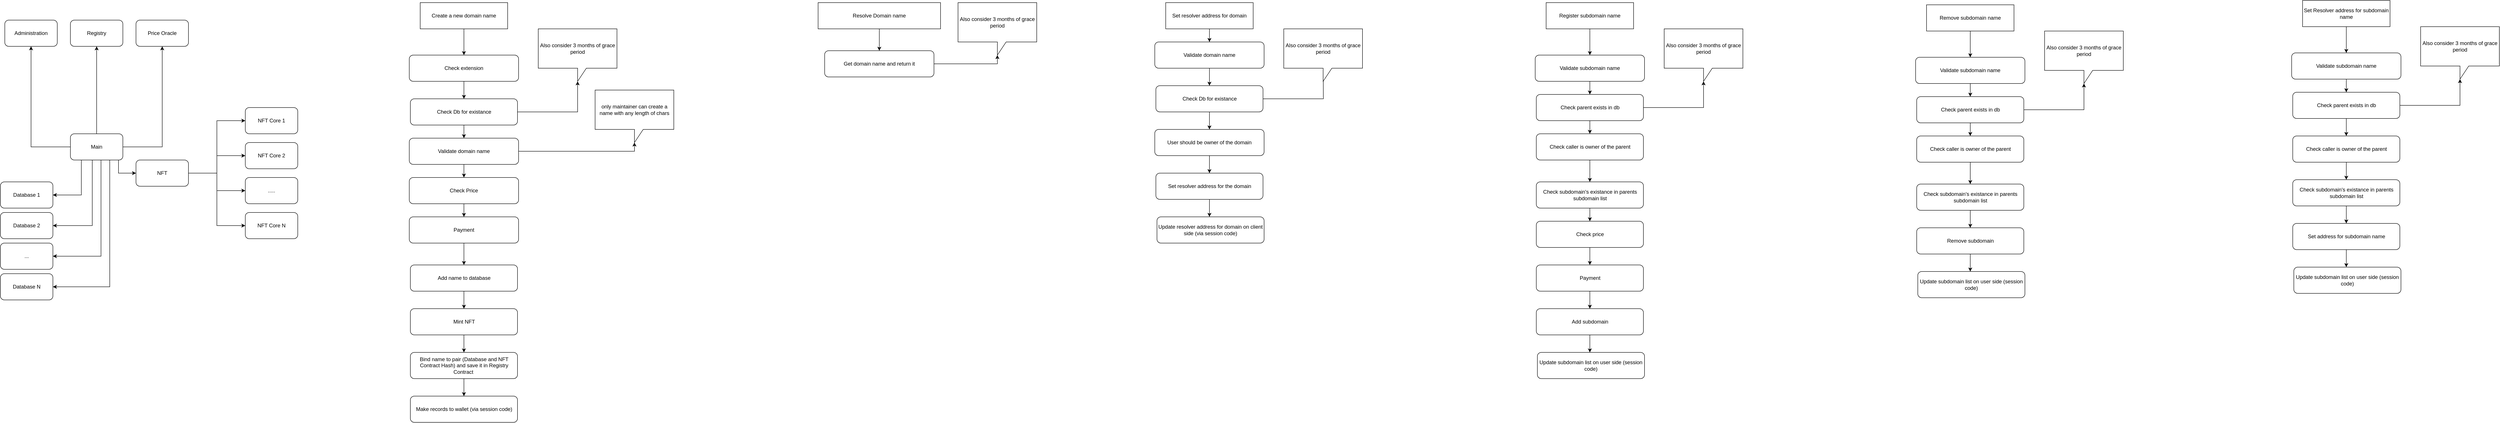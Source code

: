 <mxfile version="21.7.1" type="device" pages="2">
  <diagram name="Page-1" id="ZDlx_BOCfqC-OgIvJQGe">
    <mxGraphModel dx="1911" dy="1209" grid="1" gridSize="10" guides="1" tooltips="1" connect="1" arrows="1" fold="1" page="1" pageScale="1" pageWidth="850" pageHeight="1100" math="0" shadow="0">
      <root>
        <mxCell id="0" />
        <mxCell id="1" parent="0" />
        <mxCell id="IrMaHQru-9l19xx9z9nq-1" value="Administration" style="rounded=1;whiteSpace=wrap;html=1;" vertex="1" parent="1">
          <mxGeometry x="40" y="120" width="120" height="60" as="geometry" />
        </mxCell>
        <mxCell id="IrMaHQru-9l19xx9z9nq-3" value="Registry" style="rounded=1;whiteSpace=wrap;html=1;" vertex="1" parent="1">
          <mxGeometry x="190" y="120" width="120" height="60" as="geometry" />
        </mxCell>
        <mxCell id="IrMaHQru-9l19xx9z9nq-4" value="Database 1" style="rounded=1;whiteSpace=wrap;html=1;" vertex="1" parent="1">
          <mxGeometry x="30" y="490" width="120" height="60" as="geometry" />
        </mxCell>
        <mxCell id="IrMaHQru-9l19xx9z9nq-23" style="edgeStyle=orthogonalEdgeStyle;rounded=0;orthogonalLoop=1;jettySize=auto;html=1;entryX=0;entryY=0.5;entryDx=0;entryDy=0;" edge="1" parent="1" source="IrMaHQru-9l19xx9z9nq-5" target="IrMaHQru-9l19xx9z9nq-6">
          <mxGeometry relative="1" as="geometry" />
        </mxCell>
        <mxCell id="IrMaHQru-9l19xx9z9nq-24" style="edgeStyle=orthogonalEdgeStyle;rounded=0;orthogonalLoop=1;jettySize=auto;html=1;entryX=0;entryY=0.5;entryDx=0;entryDy=0;" edge="1" parent="1" source="IrMaHQru-9l19xx9z9nq-5" target="IrMaHQru-9l19xx9z9nq-20">
          <mxGeometry relative="1" as="geometry" />
        </mxCell>
        <mxCell id="IrMaHQru-9l19xx9z9nq-25" style="edgeStyle=orthogonalEdgeStyle;rounded=0;orthogonalLoop=1;jettySize=auto;html=1;entryX=0;entryY=0.5;entryDx=0;entryDy=0;" edge="1" parent="1" source="IrMaHQru-9l19xx9z9nq-5" target="IrMaHQru-9l19xx9z9nq-21">
          <mxGeometry relative="1" as="geometry" />
        </mxCell>
        <mxCell id="IrMaHQru-9l19xx9z9nq-26" style="edgeStyle=orthogonalEdgeStyle;rounded=0;orthogonalLoop=1;jettySize=auto;html=1;entryX=0;entryY=0.5;entryDx=0;entryDy=0;" edge="1" parent="1" source="IrMaHQru-9l19xx9z9nq-5" target="IrMaHQru-9l19xx9z9nq-22">
          <mxGeometry relative="1" as="geometry" />
        </mxCell>
        <mxCell id="IrMaHQru-9l19xx9z9nq-5" value="NFT" style="rounded=1;whiteSpace=wrap;html=1;" vertex="1" parent="1">
          <mxGeometry x="340" y="440" width="120" height="60" as="geometry" />
        </mxCell>
        <mxCell id="IrMaHQru-9l19xx9z9nq-6" value="NFT Core 1" style="rounded=1;whiteSpace=wrap;html=1;" vertex="1" parent="1">
          <mxGeometry x="590" y="320" width="120" height="60" as="geometry" />
        </mxCell>
        <mxCell id="IrMaHQru-9l19xx9z9nq-9" style="edgeStyle=orthogonalEdgeStyle;rounded=0;orthogonalLoop=1;jettySize=auto;html=1;entryX=0.5;entryY=1;entryDx=0;entryDy=0;" edge="1" parent="1" source="IrMaHQru-9l19xx9z9nq-7" target="IrMaHQru-9l19xx9z9nq-1">
          <mxGeometry relative="1" as="geometry">
            <Array as="points">
              <mxPoint x="100" y="410" />
            </Array>
          </mxGeometry>
        </mxCell>
        <mxCell id="IrMaHQru-9l19xx9z9nq-10" style="edgeStyle=orthogonalEdgeStyle;rounded=0;orthogonalLoop=1;jettySize=auto;html=1;entryX=0.5;entryY=1;entryDx=0;entryDy=0;" edge="1" parent="1" source="IrMaHQru-9l19xx9z9nq-7" target="IrMaHQru-9l19xx9z9nq-3">
          <mxGeometry relative="1" as="geometry" />
        </mxCell>
        <mxCell id="IrMaHQru-9l19xx9z9nq-11" style="edgeStyle=orthogonalEdgeStyle;rounded=0;orthogonalLoop=1;jettySize=auto;html=1;entryX=0.5;entryY=1;entryDx=0;entryDy=0;" edge="1" parent="1" source="IrMaHQru-9l19xx9z9nq-7" target="IrMaHQru-9l19xx9z9nq-8">
          <mxGeometry relative="1" as="geometry" />
        </mxCell>
        <mxCell id="IrMaHQru-9l19xx9z9nq-15" style="edgeStyle=orthogonalEdgeStyle;rounded=0;orthogonalLoop=1;jettySize=auto;html=1;entryX=1;entryY=0.5;entryDx=0;entryDy=0;" edge="1" parent="1" target="IrMaHQru-9l19xx9z9nq-4">
          <mxGeometry relative="1" as="geometry">
            <mxPoint x="280" y="430" as="sourcePoint" />
            <mxPoint x="240" y="540" as="targetPoint" />
          </mxGeometry>
        </mxCell>
        <mxCell id="IrMaHQru-9l19xx9z9nq-16" style="edgeStyle=orthogonalEdgeStyle;rounded=0;orthogonalLoop=1;jettySize=auto;html=1;entryX=1;entryY=0.5;entryDx=0;entryDy=0;" edge="1" parent="1" source="IrMaHQru-9l19xx9z9nq-7" target="IrMaHQru-9l19xx9z9nq-12">
          <mxGeometry relative="1" as="geometry">
            <mxPoint x="250" y="630" as="targetPoint" />
            <Array as="points">
              <mxPoint x="240" y="590" />
            </Array>
          </mxGeometry>
        </mxCell>
        <mxCell id="IrMaHQru-9l19xx9z9nq-17" style="edgeStyle=orthogonalEdgeStyle;rounded=0;orthogonalLoop=1;jettySize=auto;html=1;entryX=1;entryY=0.5;entryDx=0;entryDy=0;" edge="1" parent="1" source="IrMaHQru-9l19xx9z9nq-7" target="IrMaHQru-9l19xx9z9nq-14">
          <mxGeometry relative="1" as="geometry">
            <Array as="points">
              <mxPoint x="260" y="660" />
            </Array>
          </mxGeometry>
        </mxCell>
        <mxCell id="IrMaHQru-9l19xx9z9nq-18" style="edgeStyle=orthogonalEdgeStyle;rounded=0;orthogonalLoop=1;jettySize=auto;html=1;exitX=0.75;exitY=1;exitDx=0;exitDy=0;entryX=1;entryY=0.5;entryDx=0;entryDy=0;" edge="1" parent="1" source="IrMaHQru-9l19xx9z9nq-7" target="IrMaHQru-9l19xx9z9nq-13">
          <mxGeometry relative="1" as="geometry" />
        </mxCell>
        <mxCell id="IrMaHQru-9l19xx9z9nq-19" style="edgeStyle=orthogonalEdgeStyle;rounded=0;orthogonalLoop=1;jettySize=auto;html=1;entryX=0;entryY=0.5;entryDx=0;entryDy=0;" edge="1" parent="1" source="IrMaHQru-9l19xx9z9nq-7" target="IrMaHQru-9l19xx9z9nq-5">
          <mxGeometry relative="1" as="geometry">
            <Array as="points">
              <mxPoint x="300" y="470" />
            </Array>
          </mxGeometry>
        </mxCell>
        <mxCell id="IrMaHQru-9l19xx9z9nq-7" value="Main" style="rounded=1;whiteSpace=wrap;html=1;" vertex="1" parent="1">
          <mxGeometry x="190" y="380" width="120" height="60" as="geometry" />
        </mxCell>
        <mxCell id="IrMaHQru-9l19xx9z9nq-8" value="Price Oracle" style="rounded=1;whiteSpace=wrap;html=1;" vertex="1" parent="1">
          <mxGeometry x="340" y="120" width="120" height="60" as="geometry" />
        </mxCell>
        <mxCell id="IrMaHQru-9l19xx9z9nq-12" value="Database 2" style="rounded=1;whiteSpace=wrap;html=1;" vertex="1" parent="1">
          <mxGeometry x="30" y="560" width="120" height="60" as="geometry" />
        </mxCell>
        <mxCell id="IrMaHQru-9l19xx9z9nq-13" value="Database N" style="rounded=1;whiteSpace=wrap;html=1;" vertex="1" parent="1">
          <mxGeometry x="30" y="700" width="120" height="60" as="geometry" />
        </mxCell>
        <mxCell id="IrMaHQru-9l19xx9z9nq-14" value="..." style="rounded=1;whiteSpace=wrap;html=1;" vertex="1" parent="1">
          <mxGeometry x="30" y="630" width="120" height="60" as="geometry" />
        </mxCell>
        <mxCell id="IrMaHQru-9l19xx9z9nq-20" value="NFT Core 2" style="rounded=1;whiteSpace=wrap;html=1;" vertex="1" parent="1">
          <mxGeometry x="590" y="400" width="120" height="60" as="geometry" />
        </mxCell>
        <mxCell id="IrMaHQru-9l19xx9z9nq-21" value="....." style="rounded=1;whiteSpace=wrap;html=1;" vertex="1" parent="1">
          <mxGeometry x="590" y="480" width="120" height="60" as="geometry" />
        </mxCell>
        <mxCell id="IrMaHQru-9l19xx9z9nq-22" value="NFT Core N" style="rounded=1;whiteSpace=wrap;html=1;" vertex="1" parent="1">
          <mxGeometry x="590" y="560" width="120" height="60" as="geometry" />
        </mxCell>
        <mxCell id="IrMaHQru-9l19xx9z9nq-33" style="edgeStyle=orthogonalEdgeStyle;rounded=0;orthogonalLoop=1;jettySize=auto;html=1;entryX=0.5;entryY=0;entryDx=0;entryDy=0;" edge="1" parent="1" source="IrMaHQru-9l19xx9z9nq-27" target="IrMaHQru-9l19xx9z9nq-28">
          <mxGeometry relative="1" as="geometry" />
        </mxCell>
        <mxCell id="IrMaHQru-9l19xx9z9nq-27" value="Create a new domain name&lt;br&gt;" style="rounded=0;whiteSpace=wrap;html=1;" vertex="1" parent="1">
          <mxGeometry x="990" y="80" width="200" height="60" as="geometry" />
        </mxCell>
        <mxCell id="IrMaHQru-9l19xx9z9nq-34" style="edgeStyle=orthogonalEdgeStyle;rounded=0;orthogonalLoop=1;jettySize=auto;html=1;entryX=0.5;entryY=0;entryDx=0;entryDy=0;" edge="1" parent="1" source="IrMaHQru-9l19xx9z9nq-28" target="IrMaHQru-9l19xx9z9nq-36">
          <mxGeometry relative="1" as="geometry" />
        </mxCell>
        <mxCell id="IrMaHQru-9l19xx9z9nq-28" value="Check extension" style="rounded=1;whiteSpace=wrap;html=1;" vertex="1" parent="1">
          <mxGeometry x="965" y="200" width="250" height="60" as="geometry" />
        </mxCell>
        <mxCell id="IrMaHQru-9l19xx9z9nq-31" style="edgeStyle=orthogonalEdgeStyle;rounded=0;orthogonalLoop=1;jettySize=auto;html=1;entryX=0;entryY=0;entryDx=90;entryDy=120;entryPerimeter=0;" edge="1" parent="1" source="IrMaHQru-9l19xx9z9nq-29" target="IrMaHQru-9l19xx9z9nq-30">
          <mxGeometry relative="1" as="geometry" />
        </mxCell>
        <mxCell id="IrMaHQru-9l19xx9z9nq-126" style="edgeStyle=orthogonalEdgeStyle;rounded=0;orthogonalLoop=1;jettySize=auto;html=1;entryX=0.5;entryY=0;entryDx=0;entryDy=0;" edge="1" parent="1" source="IrMaHQru-9l19xx9z9nq-29" target="IrMaHQru-9l19xx9z9nq-125">
          <mxGeometry relative="1" as="geometry" />
        </mxCell>
        <mxCell id="IrMaHQru-9l19xx9z9nq-29" value="Validate domain name" style="rounded=1;whiteSpace=wrap;html=1;" vertex="1" parent="1">
          <mxGeometry x="965" y="390" width="250" height="60" as="geometry" />
        </mxCell>
        <mxCell id="IrMaHQru-9l19xx9z9nq-30" value="only maintainer can create a name with any length of chars" style="shape=callout;whiteSpace=wrap;html=1;perimeter=calloutPerimeter;" vertex="1" parent="1">
          <mxGeometry x="1390" y="280" width="180" height="120" as="geometry" />
        </mxCell>
        <mxCell id="IrMaHQru-9l19xx9z9nq-42" style="edgeStyle=orthogonalEdgeStyle;rounded=0;orthogonalLoop=1;jettySize=auto;html=1;entryX=0.5;entryY=0;entryDx=0;entryDy=0;" edge="1" parent="1" source="IrMaHQru-9l19xx9z9nq-35" target="IrMaHQru-9l19xx9z9nq-41">
          <mxGeometry relative="1" as="geometry" />
        </mxCell>
        <mxCell id="IrMaHQru-9l19xx9z9nq-35" value="Add name to database" style="rounded=1;whiteSpace=wrap;html=1;" vertex="1" parent="1">
          <mxGeometry x="967.5" y="680" width="245" height="60" as="geometry" />
        </mxCell>
        <mxCell id="IrMaHQru-9l19xx9z9nq-38" style="edgeStyle=orthogonalEdgeStyle;rounded=0;orthogonalLoop=1;jettySize=auto;html=1;exitX=1;exitY=0.5;exitDx=0;exitDy=0;entryX=0;entryY=0;entryDx=90;entryDy=120;entryPerimeter=0;" edge="1" parent="1" source="IrMaHQru-9l19xx9z9nq-36" target="IrMaHQru-9l19xx9z9nq-37">
          <mxGeometry relative="1" as="geometry" />
        </mxCell>
        <mxCell id="IrMaHQru-9l19xx9z9nq-39" style="edgeStyle=orthogonalEdgeStyle;rounded=0;orthogonalLoop=1;jettySize=auto;html=1;entryX=0.5;entryY=0;entryDx=0;entryDy=0;" edge="1" parent="1" source="IrMaHQru-9l19xx9z9nq-36" target="IrMaHQru-9l19xx9z9nq-29">
          <mxGeometry relative="1" as="geometry" />
        </mxCell>
        <mxCell id="IrMaHQru-9l19xx9z9nq-36" value="Check Db for existance" style="rounded=1;whiteSpace=wrap;html=1;" vertex="1" parent="1">
          <mxGeometry x="967.5" y="300" width="245" height="60" as="geometry" />
        </mxCell>
        <mxCell id="IrMaHQru-9l19xx9z9nq-37" value="Also consider 3 months of grace period" style="shape=callout;whiteSpace=wrap;html=1;perimeter=calloutPerimeter;" vertex="1" parent="1">
          <mxGeometry x="1260" y="140" width="180" height="120" as="geometry" />
        </mxCell>
        <mxCell id="IrMaHQru-9l19xx9z9nq-44" style="edgeStyle=orthogonalEdgeStyle;rounded=0;orthogonalLoop=1;jettySize=auto;html=1;entryX=0.5;entryY=0;entryDx=0;entryDy=0;" edge="1" parent="1" source="IrMaHQru-9l19xx9z9nq-41" target="IrMaHQru-9l19xx9z9nq-43">
          <mxGeometry relative="1" as="geometry" />
        </mxCell>
        <mxCell id="IrMaHQru-9l19xx9z9nq-41" value="Mint NFT" style="rounded=1;whiteSpace=wrap;html=1;" vertex="1" parent="1">
          <mxGeometry x="967.5" y="780" width="245" height="60" as="geometry" />
        </mxCell>
        <mxCell id="IrMaHQru-9l19xx9z9nq-46" style="edgeStyle=orthogonalEdgeStyle;rounded=0;orthogonalLoop=1;jettySize=auto;html=1;entryX=0.5;entryY=0;entryDx=0;entryDy=0;" edge="1" parent="1" source="IrMaHQru-9l19xx9z9nq-43" target="IrMaHQru-9l19xx9z9nq-45">
          <mxGeometry relative="1" as="geometry" />
        </mxCell>
        <mxCell id="IrMaHQru-9l19xx9z9nq-43" value="Bind name to pair (Database and NFT Contract Hash) and save it in Registry Contract&amp;nbsp;" style="rounded=1;whiteSpace=wrap;html=1;" vertex="1" parent="1">
          <mxGeometry x="967.5" y="880" width="245" height="60" as="geometry" />
        </mxCell>
        <mxCell id="IrMaHQru-9l19xx9z9nq-45" value="Make records to wallet (via session code)" style="rounded=1;whiteSpace=wrap;html=1;" vertex="1" parent="1">
          <mxGeometry x="967.5" y="980" width="245" height="60" as="geometry" />
        </mxCell>
        <mxCell id="IrMaHQru-9l19xx9z9nq-49" style="edgeStyle=orthogonalEdgeStyle;rounded=0;orthogonalLoop=1;jettySize=auto;html=1;" edge="1" parent="1" source="IrMaHQru-9l19xx9z9nq-47" target="IrMaHQru-9l19xx9z9nq-48">
          <mxGeometry relative="1" as="geometry" />
        </mxCell>
        <mxCell id="IrMaHQru-9l19xx9z9nq-47" value="Resolve Domain name" style="rounded=0;whiteSpace=wrap;html=1;" vertex="1" parent="1">
          <mxGeometry x="1900" y="80" width="280" height="60" as="geometry" />
        </mxCell>
        <mxCell id="IrMaHQru-9l19xx9z9nq-51" style="edgeStyle=orthogonalEdgeStyle;rounded=0;orthogonalLoop=1;jettySize=auto;html=1;exitX=1;exitY=0.5;exitDx=0;exitDy=0;entryX=0;entryY=0;entryDx=90;entryDy=120;entryPerimeter=0;" edge="1" parent="1" source="IrMaHQru-9l19xx9z9nq-48" target="IrMaHQru-9l19xx9z9nq-50">
          <mxGeometry relative="1" as="geometry" />
        </mxCell>
        <mxCell id="IrMaHQru-9l19xx9z9nq-48" value="Get domain name and return it" style="rounded=1;whiteSpace=wrap;html=1;" vertex="1" parent="1">
          <mxGeometry x="1915" y="190" width="250" height="60" as="geometry" />
        </mxCell>
        <mxCell id="IrMaHQru-9l19xx9z9nq-50" value="Also consider 3 months of grace period" style="shape=callout;whiteSpace=wrap;html=1;perimeter=calloutPerimeter;" vertex="1" parent="1">
          <mxGeometry x="2220" y="80" width="180" height="120" as="geometry" />
        </mxCell>
        <mxCell id="IrMaHQru-9l19xx9z9nq-85" style="edgeStyle=orthogonalEdgeStyle;rounded=0;orthogonalLoop=1;jettySize=auto;html=1;" edge="1" parent="1" source="IrMaHQru-9l19xx9z9nq-53" target="IrMaHQru-9l19xx9z9nq-55">
          <mxGeometry relative="1" as="geometry" />
        </mxCell>
        <mxCell id="IrMaHQru-9l19xx9z9nq-53" value="Set resolver address for domain" style="rounded=0;whiteSpace=wrap;html=1;" vertex="1" parent="1">
          <mxGeometry x="2695" y="80" width="200" height="60" as="geometry" />
        </mxCell>
        <mxCell id="IrMaHQru-9l19xx9z9nq-54" style="edgeStyle=orthogonalEdgeStyle;rounded=0;orthogonalLoop=1;jettySize=auto;html=1;entryX=0.5;entryY=0;entryDx=0;entryDy=0;" edge="1" parent="1" source="IrMaHQru-9l19xx9z9nq-55" target="IrMaHQru-9l19xx9z9nq-64">
          <mxGeometry relative="1" as="geometry" />
        </mxCell>
        <mxCell id="IrMaHQru-9l19xx9z9nq-55" value="Validate domain name" style="rounded=1;whiteSpace=wrap;html=1;" vertex="1" parent="1">
          <mxGeometry x="2670" y="170" width="250" height="60" as="geometry" />
        </mxCell>
        <mxCell id="IrMaHQru-9l19xx9z9nq-60" style="edgeStyle=orthogonalEdgeStyle;rounded=0;orthogonalLoop=1;jettySize=auto;html=1;entryX=0.5;entryY=0;entryDx=0;entryDy=0;" edge="1" parent="1" source="IrMaHQru-9l19xx9z9nq-61">
          <mxGeometry relative="1" as="geometry">
            <mxPoint x="2795" y="570" as="targetPoint" />
          </mxGeometry>
        </mxCell>
        <mxCell id="IrMaHQru-9l19xx9z9nq-61" value="Set resolver address for the domain" style="rounded=1;whiteSpace=wrap;html=1;" vertex="1" parent="1">
          <mxGeometry x="2672.5" y="470" width="245" height="60" as="geometry" />
        </mxCell>
        <mxCell id="IrMaHQru-9l19xx9z9nq-62" style="edgeStyle=orthogonalEdgeStyle;rounded=0;orthogonalLoop=1;jettySize=auto;html=1;exitX=1;exitY=0.5;exitDx=0;exitDy=0;entryX=0;entryY=0;entryDx=90;entryDy=120;entryPerimeter=0;" edge="1" parent="1" source="IrMaHQru-9l19xx9z9nq-64">
          <mxGeometry relative="1" as="geometry">
            <mxPoint x="3055" y="150" as="targetPoint" />
          </mxGeometry>
        </mxCell>
        <mxCell id="IrMaHQru-9l19xx9z9nq-86" style="edgeStyle=orthogonalEdgeStyle;rounded=0;orthogonalLoop=1;jettySize=auto;html=1;entryX=0.5;entryY=0;entryDx=0;entryDy=0;" edge="1" parent="1" source="IrMaHQru-9l19xx9z9nq-64" target="IrMaHQru-9l19xx9z9nq-82">
          <mxGeometry relative="1" as="geometry" />
        </mxCell>
        <mxCell id="IrMaHQru-9l19xx9z9nq-64" value="Check Db for existance" style="rounded=1;whiteSpace=wrap;html=1;" vertex="1" parent="1">
          <mxGeometry x="2672.5" y="270" width="245" height="60" as="geometry" />
        </mxCell>
        <mxCell id="IrMaHQru-9l19xx9z9nq-65" value="Also consider 3 months of grace period" style="shape=callout;whiteSpace=wrap;html=1;perimeter=calloutPerimeter;" vertex="1" parent="1">
          <mxGeometry x="2965" y="140" width="180" height="120" as="geometry" />
        </mxCell>
        <mxCell id="IrMaHQru-9l19xx9z9nq-70" value="Update resolver address for domain on client side (via session code)" style="rounded=1;whiteSpace=wrap;html=1;" vertex="1" parent="1">
          <mxGeometry x="2675" y="570" width="245" height="60" as="geometry" />
        </mxCell>
        <mxCell id="IrMaHQru-9l19xx9z9nq-71" style="edgeStyle=orthogonalEdgeStyle;rounded=0;orthogonalLoop=1;jettySize=auto;html=1;entryX=0.5;entryY=0;entryDx=0;entryDy=0;" edge="1" parent="1" source="IrMaHQru-9l19xx9z9nq-72" target="IrMaHQru-9l19xx9z9nq-74">
          <mxGeometry relative="1" as="geometry" />
        </mxCell>
        <mxCell id="IrMaHQru-9l19xx9z9nq-72" value="Register subdomain name" style="rounded=0;whiteSpace=wrap;html=1;" vertex="1" parent="1">
          <mxGeometry x="3565" y="80" width="200" height="60" as="geometry" />
        </mxCell>
        <mxCell id="IrMaHQru-9l19xx9z9nq-92" style="edgeStyle=orthogonalEdgeStyle;rounded=0;orthogonalLoop=1;jettySize=auto;html=1;entryX=0.5;entryY=0;entryDx=0;entryDy=0;" edge="1" parent="1" source="IrMaHQru-9l19xx9z9nq-74" target="IrMaHQru-9l19xx9z9nq-91">
          <mxGeometry relative="1" as="geometry" />
        </mxCell>
        <mxCell id="IrMaHQru-9l19xx9z9nq-74" value="Validate subdomain name" style="rounded=1;whiteSpace=wrap;html=1;" vertex="1" parent="1">
          <mxGeometry x="3540" y="200" width="250" height="60" as="geometry" />
        </mxCell>
        <mxCell id="IrMaHQru-9l19xx9z9nq-75" style="edgeStyle=orthogonalEdgeStyle;rounded=0;orthogonalLoop=1;jettySize=auto;html=1;entryX=0.5;entryY=0;entryDx=0;entryDy=0;" edge="1" parent="1" source="IrMaHQru-9l19xx9z9nq-76">
          <mxGeometry relative="1" as="geometry">
            <mxPoint x="3665" y="880" as="targetPoint" />
          </mxGeometry>
        </mxCell>
        <mxCell id="IrMaHQru-9l19xx9z9nq-76" value="Add subdomain" style="rounded=1;whiteSpace=wrap;html=1;" vertex="1" parent="1">
          <mxGeometry x="3542.5" y="780" width="245" height="60" as="geometry" />
        </mxCell>
        <mxCell id="IrMaHQru-9l19xx9z9nq-89" style="edgeStyle=orthogonalEdgeStyle;rounded=0;orthogonalLoop=1;jettySize=auto;html=1;entryX=0.5;entryY=0;entryDx=0;entryDy=0;" edge="1" parent="1" source="IrMaHQru-9l19xx9z9nq-79" target="IrMaHQru-9l19xx9z9nq-88">
          <mxGeometry relative="1" as="geometry" />
        </mxCell>
        <mxCell id="IrMaHQru-9l19xx9z9nq-79" value="Check caller is owner of the parent" style="rounded=1;whiteSpace=wrap;html=1;" vertex="1" parent="1">
          <mxGeometry x="3542.5" y="380" width="245" height="60" as="geometry" />
        </mxCell>
        <mxCell id="IrMaHQru-9l19xx9z9nq-80" value="Also consider 3 months of grace period" style="shape=callout;whiteSpace=wrap;html=1;perimeter=calloutPerimeter;" vertex="1" parent="1">
          <mxGeometry x="3835" y="140" width="180" height="120" as="geometry" />
        </mxCell>
        <mxCell id="IrMaHQru-9l19xx9z9nq-81" value="Update subdomain list on user side (session code)" style="rounded=1;whiteSpace=wrap;html=1;" vertex="1" parent="1">
          <mxGeometry x="3545" y="880" width="245" height="60" as="geometry" />
        </mxCell>
        <mxCell id="IrMaHQru-9l19xx9z9nq-87" style="edgeStyle=orthogonalEdgeStyle;rounded=0;orthogonalLoop=1;jettySize=auto;html=1;entryX=0.5;entryY=0;entryDx=0;entryDy=0;" edge="1" parent="1" source="IrMaHQru-9l19xx9z9nq-82" target="IrMaHQru-9l19xx9z9nq-61">
          <mxGeometry relative="1" as="geometry" />
        </mxCell>
        <mxCell id="IrMaHQru-9l19xx9z9nq-82" value="User should be owner of the domain" style="rounded=1;whiteSpace=wrap;html=1;" vertex="1" parent="1">
          <mxGeometry x="2670" y="370" width="250" height="60" as="geometry" />
        </mxCell>
        <mxCell id="IrMaHQru-9l19xx9z9nq-132" style="edgeStyle=orthogonalEdgeStyle;rounded=0;orthogonalLoop=1;jettySize=auto;html=1;" edge="1" parent="1" source="IrMaHQru-9l19xx9z9nq-88" target="IrMaHQru-9l19xx9z9nq-130">
          <mxGeometry relative="1" as="geometry" />
        </mxCell>
        <mxCell id="IrMaHQru-9l19xx9z9nq-88" value="Check subdomain&#39;s existance in parents subdomain list" style="rounded=1;whiteSpace=wrap;html=1;" vertex="1" parent="1">
          <mxGeometry x="3542.5" y="490" width="245" height="60" as="geometry" />
        </mxCell>
        <mxCell id="IrMaHQru-9l19xx9z9nq-93" style="edgeStyle=orthogonalEdgeStyle;rounded=0;orthogonalLoop=1;jettySize=auto;html=1;entryX=0.5;entryY=0;entryDx=0;entryDy=0;" edge="1" parent="1" source="IrMaHQru-9l19xx9z9nq-91" target="IrMaHQru-9l19xx9z9nq-79">
          <mxGeometry relative="1" as="geometry" />
        </mxCell>
        <mxCell id="IrMaHQru-9l19xx9z9nq-94" style="edgeStyle=orthogonalEdgeStyle;rounded=0;orthogonalLoop=1;jettySize=auto;html=1;entryX=0;entryY=0;entryDx=90;entryDy=120;entryPerimeter=0;" edge="1" parent="1" source="IrMaHQru-9l19xx9z9nq-91" target="IrMaHQru-9l19xx9z9nq-80">
          <mxGeometry relative="1" as="geometry" />
        </mxCell>
        <mxCell id="IrMaHQru-9l19xx9z9nq-91" value="Check parent exists in db" style="rounded=1;whiteSpace=wrap;html=1;" vertex="1" parent="1">
          <mxGeometry x="3542.5" y="290" width="245" height="60" as="geometry" />
        </mxCell>
        <mxCell id="IrMaHQru-9l19xx9z9nq-95" style="edgeStyle=orthogonalEdgeStyle;rounded=0;orthogonalLoop=1;jettySize=auto;html=1;entryX=0.5;entryY=0;entryDx=0;entryDy=0;" edge="1" parent="1" source="IrMaHQru-9l19xx9z9nq-96" target="IrMaHQru-9l19xx9z9nq-98">
          <mxGeometry relative="1" as="geometry" />
        </mxCell>
        <mxCell id="IrMaHQru-9l19xx9z9nq-96" value="Remove subdomain name" style="rounded=0;whiteSpace=wrap;html=1;" vertex="1" parent="1">
          <mxGeometry x="4435" y="85" width="200" height="60" as="geometry" />
        </mxCell>
        <mxCell id="IrMaHQru-9l19xx9z9nq-97" style="edgeStyle=orthogonalEdgeStyle;rounded=0;orthogonalLoop=1;jettySize=auto;html=1;entryX=0.5;entryY=0;entryDx=0;entryDy=0;" edge="1" parent="1" source="IrMaHQru-9l19xx9z9nq-98" target="IrMaHQru-9l19xx9z9nq-109">
          <mxGeometry relative="1" as="geometry" />
        </mxCell>
        <mxCell id="IrMaHQru-9l19xx9z9nq-98" value="Validate subdomain name" style="rounded=1;whiteSpace=wrap;html=1;" vertex="1" parent="1">
          <mxGeometry x="4410" y="205" width="250" height="60" as="geometry" />
        </mxCell>
        <mxCell id="IrMaHQru-9l19xx9z9nq-99" style="edgeStyle=orthogonalEdgeStyle;rounded=0;orthogonalLoop=1;jettySize=auto;html=1;entryX=0.5;entryY=0;entryDx=0;entryDy=0;" edge="1" parent="1" source="IrMaHQru-9l19xx9z9nq-100">
          <mxGeometry relative="1" as="geometry">
            <mxPoint x="4535" y="695" as="targetPoint" />
          </mxGeometry>
        </mxCell>
        <mxCell id="IrMaHQru-9l19xx9z9nq-100" value="Remove subdomain" style="rounded=1;whiteSpace=wrap;html=1;" vertex="1" parent="1">
          <mxGeometry x="4412.5" y="595" width="245" height="60" as="geometry" />
        </mxCell>
        <mxCell id="IrMaHQru-9l19xx9z9nq-101" style="edgeStyle=orthogonalEdgeStyle;rounded=0;orthogonalLoop=1;jettySize=auto;html=1;entryX=0.5;entryY=0;entryDx=0;entryDy=0;" edge="1" parent="1" source="IrMaHQru-9l19xx9z9nq-102" target="IrMaHQru-9l19xx9z9nq-106">
          <mxGeometry relative="1" as="geometry" />
        </mxCell>
        <mxCell id="IrMaHQru-9l19xx9z9nq-102" value="Check caller is owner of the parent" style="rounded=1;whiteSpace=wrap;html=1;" vertex="1" parent="1">
          <mxGeometry x="4412.5" y="385" width="245" height="60" as="geometry" />
        </mxCell>
        <mxCell id="IrMaHQru-9l19xx9z9nq-103" value="Also consider 3 months of grace period" style="shape=callout;whiteSpace=wrap;html=1;perimeter=calloutPerimeter;" vertex="1" parent="1">
          <mxGeometry x="4705" y="145" width="180" height="120" as="geometry" />
        </mxCell>
        <mxCell id="IrMaHQru-9l19xx9z9nq-104" value="Update subdomain list on user side (session code)" style="rounded=1;whiteSpace=wrap;html=1;" vertex="1" parent="1">
          <mxGeometry x="4415" y="695" width="245" height="60" as="geometry" />
        </mxCell>
        <mxCell id="IrMaHQru-9l19xx9z9nq-105" style="edgeStyle=orthogonalEdgeStyle;rounded=0;orthogonalLoop=1;jettySize=auto;html=1;entryX=0.5;entryY=0;entryDx=0;entryDy=0;" edge="1" parent="1" source="IrMaHQru-9l19xx9z9nq-106" target="IrMaHQru-9l19xx9z9nq-100">
          <mxGeometry relative="1" as="geometry" />
        </mxCell>
        <mxCell id="IrMaHQru-9l19xx9z9nq-106" value="Check subdomain&#39;s existance in parents subdomain list" style="rounded=1;whiteSpace=wrap;html=1;" vertex="1" parent="1">
          <mxGeometry x="4412.5" y="495" width="245" height="60" as="geometry" />
        </mxCell>
        <mxCell id="IrMaHQru-9l19xx9z9nq-107" style="edgeStyle=orthogonalEdgeStyle;rounded=0;orthogonalLoop=1;jettySize=auto;html=1;entryX=0.5;entryY=0;entryDx=0;entryDy=0;" edge="1" parent="1" source="IrMaHQru-9l19xx9z9nq-109" target="IrMaHQru-9l19xx9z9nq-102">
          <mxGeometry relative="1" as="geometry" />
        </mxCell>
        <mxCell id="IrMaHQru-9l19xx9z9nq-108" style="edgeStyle=orthogonalEdgeStyle;rounded=0;orthogonalLoop=1;jettySize=auto;html=1;entryX=0;entryY=0;entryDx=90;entryDy=120;entryPerimeter=0;" edge="1" parent="1" source="IrMaHQru-9l19xx9z9nq-109" target="IrMaHQru-9l19xx9z9nq-103">
          <mxGeometry relative="1" as="geometry" />
        </mxCell>
        <mxCell id="IrMaHQru-9l19xx9z9nq-109" value="Check parent exists in db" style="rounded=1;whiteSpace=wrap;html=1;" vertex="1" parent="1">
          <mxGeometry x="4412.5" y="295" width="245" height="60" as="geometry" />
        </mxCell>
        <mxCell id="IrMaHQru-9l19xx9z9nq-110" style="edgeStyle=orthogonalEdgeStyle;rounded=0;orthogonalLoop=1;jettySize=auto;html=1;entryX=0.5;entryY=0;entryDx=0;entryDy=0;" edge="1" parent="1" source="IrMaHQru-9l19xx9z9nq-111" target="IrMaHQru-9l19xx9z9nq-113">
          <mxGeometry relative="1" as="geometry" />
        </mxCell>
        <mxCell id="IrMaHQru-9l19xx9z9nq-111" value="Set Resolver address for subdomain name" style="rounded=0;whiteSpace=wrap;html=1;" vertex="1" parent="1">
          <mxGeometry x="5295" y="75" width="200" height="60" as="geometry" />
        </mxCell>
        <mxCell id="IrMaHQru-9l19xx9z9nq-112" style="edgeStyle=orthogonalEdgeStyle;rounded=0;orthogonalLoop=1;jettySize=auto;html=1;entryX=0.5;entryY=0;entryDx=0;entryDy=0;" edge="1" parent="1" source="IrMaHQru-9l19xx9z9nq-113" target="IrMaHQru-9l19xx9z9nq-124">
          <mxGeometry relative="1" as="geometry" />
        </mxCell>
        <mxCell id="IrMaHQru-9l19xx9z9nq-113" value="Validate subdomain name" style="rounded=1;whiteSpace=wrap;html=1;" vertex="1" parent="1">
          <mxGeometry x="5270" y="195" width="250" height="60" as="geometry" />
        </mxCell>
        <mxCell id="IrMaHQru-9l19xx9z9nq-114" style="edgeStyle=orthogonalEdgeStyle;rounded=0;orthogonalLoop=1;jettySize=auto;html=1;entryX=0.5;entryY=0;entryDx=0;entryDy=0;" edge="1" parent="1" source="IrMaHQru-9l19xx9z9nq-115">
          <mxGeometry relative="1" as="geometry">
            <mxPoint x="5395" y="685" as="targetPoint" />
          </mxGeometry>
        </mxCell>
        <mxCell id="IrMaHQru-9l19xx9z9nq-115" value="Set address for subdomain name" style="rounded=1;whiteSpace=wrap;html=1;" vertex="1" parent="1">
          <mxGeometry x="5272.5" y="585" width="245" height="60" as="geometry" />
        </mxCell>
        <mxCell id="IrMaHQru-9l19xx9z9nq-116" style="edgeStyle=orthogonalEdgeStyle;rounded=0;orthogonalLoop=1;jettySize=auto;html=1;entryX=0.5;entryY=0;entryDx=0;entryDy=0;" edge="1" parent="1" source="IrMaHQru-9l19xx9z9nq-117" target="IrMaHQru-9l19xx9z9nq-121">
          <mxGeometry relative="1" as="geometry" />
        </mxCell>
        <mxCell id="IrMaHQru-9l19xx9z9nq-117" value="Check caller is owner of the parent" style="rounded=1;whiteSpace=wrap;html=1;" vertex="1" parent="1">
          <mxGeometry x="5272.5" y="385" width="245" height="60" as="geometry" />
        </mxCell>
        <mxCell id="IrMaHQru-9l19xx9z9nq-118" value="Also consider 3 months of grace period" style="shape=callout;whiteSpace=wrap;html=1;perimeter=calloutPerimeter;" vertex="1" parent="1">
          <mxGeometry x="5565" y="135" width="180" height="120" as="geometry" />
        </mxCell>
        <mxCell id="IrMaHQru-9l19xx9z9nq-119" value="Update subdomain list on user side (session code)" style="rounded=1;whiteSpace=wrap;html=1;" vertex="1" parent="1">
          <mxGeometry x="5275" y="685" width="245" height="60" as="geometry" />
        </mxCell>
        <mxCell id="IrMaHQru-9l19xx9z9nq-120" style="edgeStyle=orthogonalEdgeStyle;rounded=0;orthogonalLoop=1;jettySize=auto;html=1;entryX=0.5;entryY=0;entryDx=0;entryDy=0;" edge="1" parent="1" source="IrMaHQru-9l19xx9z9nq-121" target="IrMaHQru-9l19xx9z9nq-115">
          <mxGeometry relative="1" as="geometry" />
        </mxCell>
        <mxCell id="IrMaHQru-9l19xx9z9nq-121" value="Check subdomain&#39;s existance in parents subdomain list" style="rounded=1;whiteSpace=wrap;html=1;" vertex="1" parent="1">
          <mxGeometry x="5272.5" y="485" width="245" height="60" as="geometry" />
        </mxCell>
        <mxCell id="IrMaHQru-9l19xx9z9nq-122" style="edgeStyle=orthogonalEdgeStyle;rounded=0;orthogonalLoop=1;jettySize=auto;html=1;entryX=0.5;entryY=0;entryDx=0;entryDy=0;" edge="1" parent="1" source="IrMaHQru-9l19xx9z9nq-124" target="IrMaHQru-9l19xx9z9nq-117">
          <mxGeometry relative="1" as="geometry" />
        </mxCell>
        <mxCell id="IrMaHQru-9l19xx9z9nq-123" style="edgeStyle=orthogonalEdgeStyle;rounded=0;orthogonalLoop=1;jettySize=auto;html=1;entryX=0;entryY=0;entryDx=90;entryDy=120;entryPerimeter=0;" edge="1" parent="1" source="IrMaHQru-9l19xx9z9nq-124" target="IrMaHQru-9l19xx9z9nq-118">
          <mxGeometry relative="1" as="geometry" />
        </mxCell>
        <mxCell id="IrMaHQru-9l19xx9z9nq-124" value="Check parent exists in db" style="rounded=1;whiteSpace=wrap;html=1;" vertex="1" parent="1">
          <mxGeometry x="5272.5" y="285" width="245" height="60" as="geometry" />
        </mxCell>
        <mxCell id="IrMaHQru-9l19xx9z9nq-128" style="edgeStyle=orthogonalEdgeStyle;rounded=0;orthogonalLoop=1;jettySize=auto;html=1;entryX=0.5;entryY=0;entryDx=0;entryDy=0;" edge="1" parent="1" source="IrMaHQru-9l19xx9z9nq-125" target="IrMaHQru-9l19xx9z9nq-127">
          <mxGeometry relative="1" as="geometry" />
        </mxCell>
        <mxCell id="IrMaHQru-9l19xx9z9nq-125" value="Check Price" style="rounded=1;whiteSpace=wrap;html=1;" vertex="1" parent="1">
          <mxGeometry x="965" y="480" width="250" height="60" as="geometry" />
        </mxCell>
        <mxCell id="IrMaHQru-9l19xx9z9nq-129" style="edgeStyle=orthogonalEdgeStyle;rounded=0;orthogonalLoop=1;jettySize=auto;html=1;entryX=0.5;entryY=0;entryDx=0;entryDy=0;" edge="1" parent="1" source="IrMaHQru-9l19xx9z9nq-127" target="IrMaHQru-9l19xx9z9nq-35">
          <mxGeometry relative="1" as="geometry" />
        </mxCell>
        <mxCell id="IrMaHQru-9l19xx9z9nq-127" value="Payment" style="rounded=1;whiteSpace=wrap;html=1;" vertex="1" parent="1">
          <mxGeometry x="965" y="570" width="250" height="60" as="geometry" />
        </mxCell>
        <mxCell id="IrMaHQru-9l19xx9z9nq-133" style="edgeStyle=orthogonalEdgeStyle;rounded=0;orthogonalLoop=1;jettySize=auto;html=1;entryX=0.5;entryY=0;entryDx=0;entryDy=0;" edge="1" parent="1" source="IrMaHQru-9l19xx9z9nq-130" target="IrMaHQru-9l19xx9z9nq-131">
          <mxGeometry relative="1" as="geometry" />
        </mxCell>
        <mxCell id="IrMaHQru-9l19xx9z9nq-130" value="Check price" style="rounded=1;whiteSpace=wrap;html=1;" vertex="1" parent="1">
          <mxGeometry x="3542.5" y="580" width="245" height="60" as="geometry" />
        </mxCell>
        <mxCell id="IrMaHQru-9l19xx9z9nq-134" style="edgeStyle=orthogonalEdgeStyle;rounded=0;orthogonalLoop=1;jettySize=auto;html=1;entryX=0.5;entryY=0;entryDx=0;entryDy=0;" edge="1" parent="1" source="IrMaHQru-9l19xx9z9nq-131" target="IrMaHQru-9l19xx9z9nq-76">
          <mxGeometry relative="1" as="geometry" />
        </mxCell>
        <mxCell id="IrMaHQru-9l19xx9z9nq-131" value="Payment" style="rounded=1;whiteSpace=wrap;html=1;" vertex="1" parent="1">
          <mxGeometry x="3542.5" y="680" width="245" height="60" as="geometry" />
        </mxCell>
      </root>
    </mxGraphModel>
  </diagram>
  <diagram id="wpFcfgs2akiFiaWTF3bQ" name="Page-2">
    <mxGraphModel dx="-458" dy="786" grid="1" gridSize="10" guides="1" tooltips="1" connect="1" arrows="1" fold="1" page="1" pageScale="1" pageWidth="850" pageHeight="1100" math="0" shadow="0">
      <root>
        <mxCell id="0" />
        <mxCell id="1" parent="0" />
        <mxCell id="atYvmu2nh70AtzJU_PDY-1" style="edgeStyle=orthogonalEdgeStyle;rounded=0;orthogonalLoop=1;jettySize=auto;html=1;" edge="1" parent="1" source="atYvmu2nh70AtzJU_PDY-2" target="atYvmu2nh70AtzJU_PDY-4">
          <mxGeometry relative="1" as="geometry" />
        </mxCell>
        <mxCell id="atYvmu2nh70AtzJU_PDY-2" value="Resolve Domain name" style="rounded=0;whiteSpace=wrap;html=1;" vertex="1" parent="1">
          <mxGeometry x="1900" y="80" width="280" height="60" as="geometry" />
        </mxCell>
        <mxCell id="atYvmu2nh70AtzJU_PDY-3" style="edgeStyle=orthogonalEdgeStyle;rounded=0;orthogonalLoop=1;jettySize=auto;html=1;exitX=1;exitY=0.5;exitDx=0;exitDy=0;entryX=0;entryY=0;entryDx=90;entryDy=120;entryPerimeter=0;" edge="1" parent="1" source="atYvmu2nh70AtzJU_PDY-4" target="atYvmu2nh70AtzJU_PDY-5">
          <mxGeometry relative="1" as="geometry" />
        </mxCell>
        <mxCell id="atYvmu2nh70AtzJU_PDY-4" value="Get domain name and return it" style="rounded=1;whiteSpace=wrap;html=1;" vertex="1" parent="1">
          <mxGeometry x="1915" y="190" width="250" height="60" as="geometry" />
        </mxCell>
        <mxCell id="atYvmu2nh70AtzJU_PDY-5" value="Also consider 3 months of grace period" style="shape=callout;whiteSpace=wrap;html=1;perimeter=calloutPerimeter;" vertex="1" parent="1">
          <mxGeometry x="2220" y="80" width="180" height="120" as="geometry" />
        </mxCell>
      </root>
    </mxGraphModel>
  </diagram>
</mxfile>
